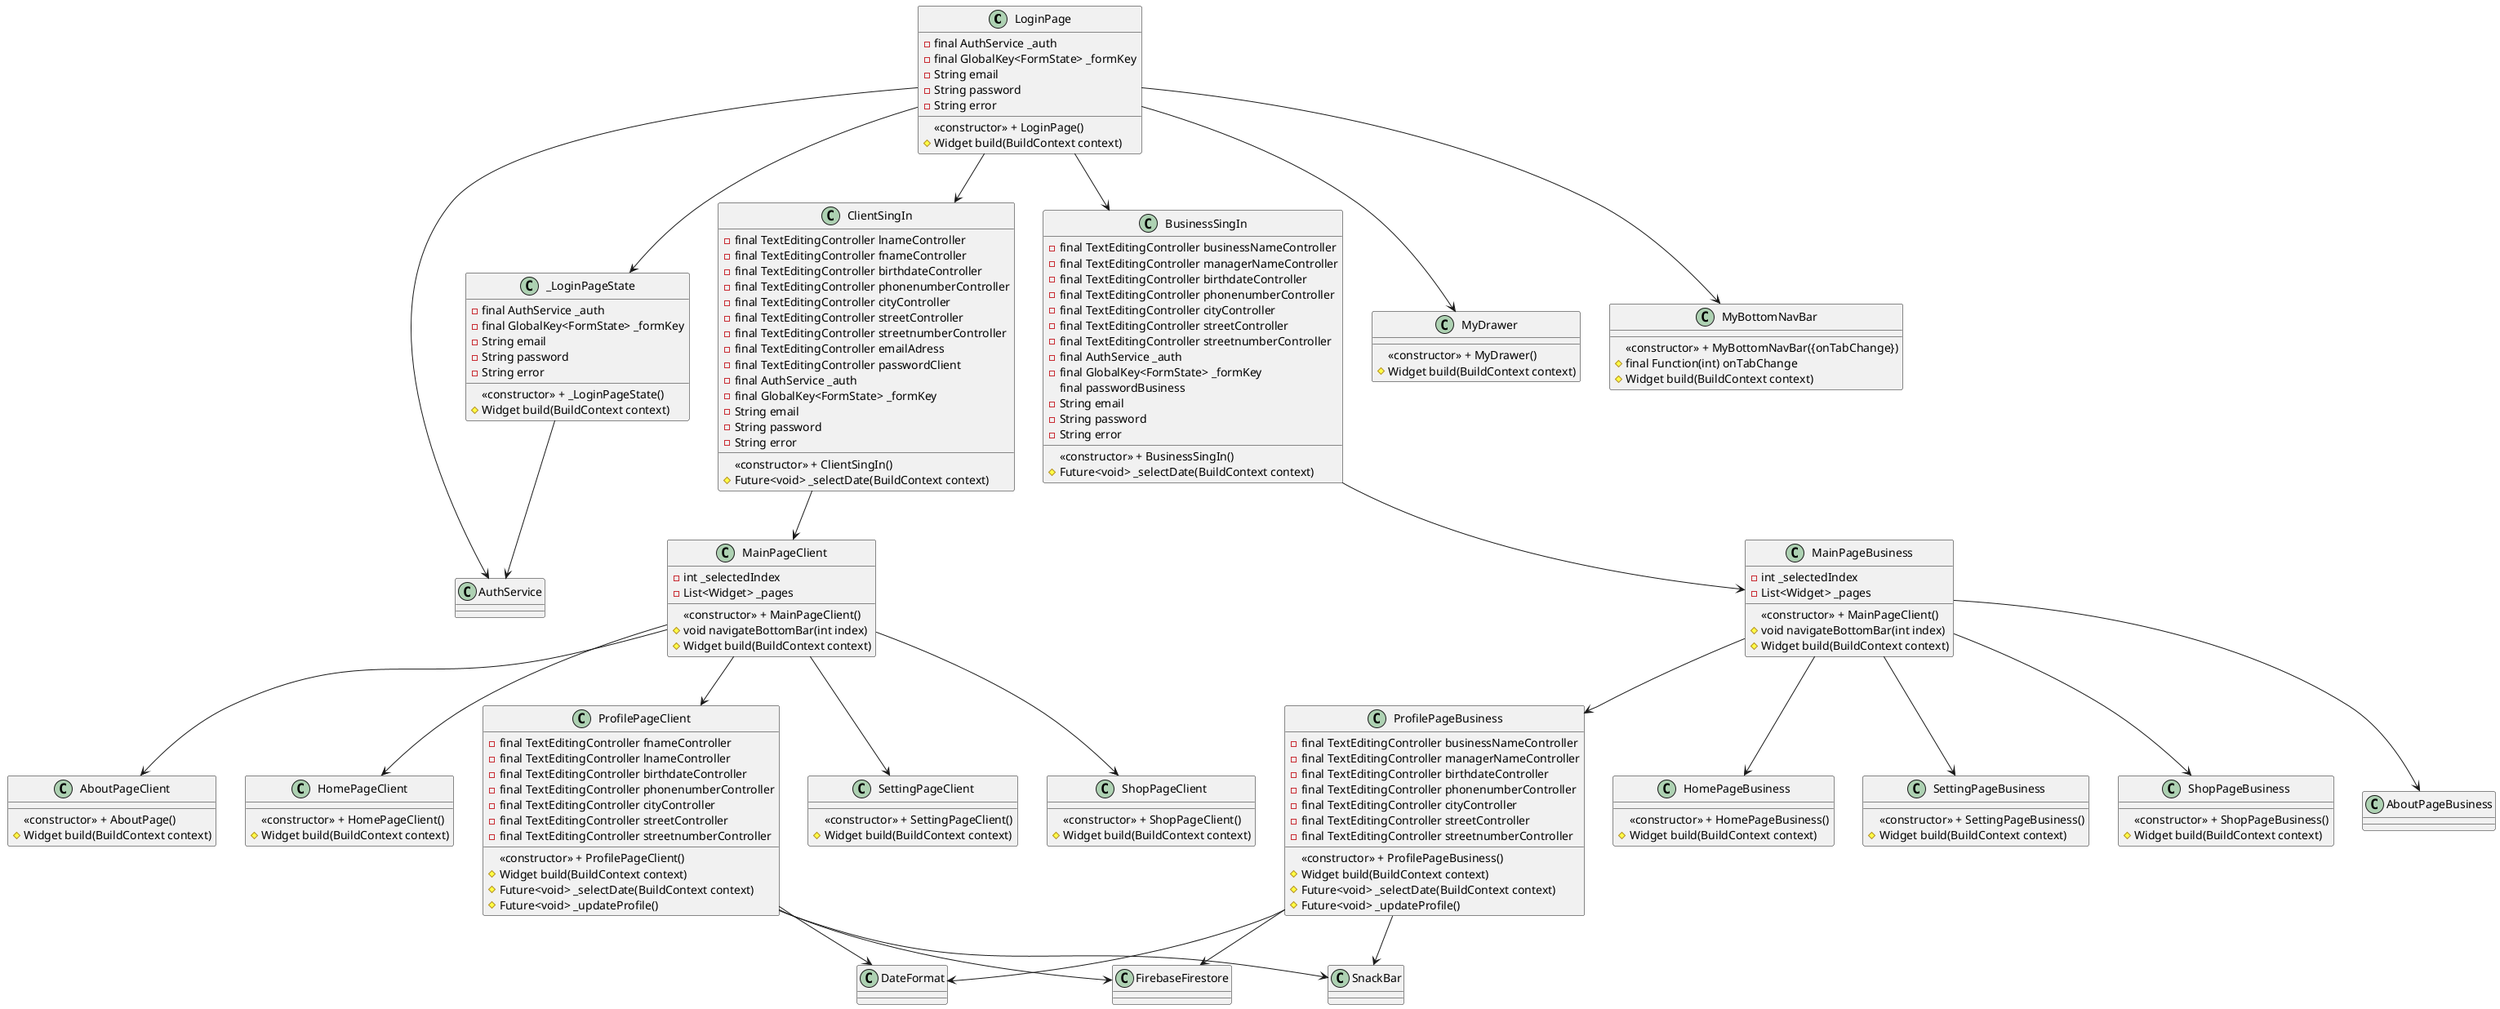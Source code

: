@startuml BarrelSnap_ClassDiagram

class LoginPage {
  - final AuthService _auth
  - final GlobalKey<FormState> _formKey
  - String email
  - String password
  - String error
  <<constructor>> + LoginPage()
  # Widget build(BuildContext context)
}

class _LoginPageState {
  - final AuthService _auth
  - final GlobalKey<FormState> _formKey
  - String email
  - String password
  - String error
  <<constructor>> + _LoginPageState()
  # Widget build(BuildContext context)
}

class AboutPageClient {
  <<constructor>> + AboutPage()
  # Widget build(BuildContext context)
}

' class ClientDetailsScreen {
'   <<constructor>> + ClientDetailsScreen()
'   # Widget build(BuildContext context)
' }

class ClientSingIn {
  - final TextEditingController lnameController
  - final TextEditingController fnameController
  - final TextEditingController birthdateController
  - final TextEditingController phonenumberController
  - final TextEditingController cityController
  - final TextEditingController streetController
  - final TextEditingController streetnumberController
  - final TextEditingController emailAdress
  - final TextEditingController passwordClient
  - final AuthService _auth
  - final GlobalKey<FormState> _formKey
  - String email
  - String password
  - String error
  <<constructor>> + ClientSingIn()
  # Future<void> _selectDate(BuildContext context)

}

class HomePageClient {
  <<constructor>> + HomePageClient()
  # Widget build(BuildContext context)
}

class MainPageClient {
  - int _selectedIndex
  - List<Widget> _pages
  <<constructor>> + MainPageClient()
  # void navigateBottomBar(int index)
  # Widget build(BuildContext context)
}

class MyDrawer {
  <<constructor>> + MyDrawer()
  # Widget build(BuildContext context)
}

class MyBottomNavBar {
  <<constructor>> + MyBottomNavBar({onTabChange})
  # final Function(int) onTabChange
  # Widget build(BuildContext context)
}

class ProfilePageClient {
  - final TextEditingController fnameController
  - final TextEditingController lnameController
  - final TextEditingController birthdateController
  - final TextEditingController phonenumberController
  - final TextEditingController cityController
  - final TextEditingController streetController
  - final TextEditingController streetnumberController
  <<constructor>> + ProfilePageClient()
  # Widget build(BuildContext context)
  # Future<void> _selectDate(BuildContext context)
  # Future<void> _updateProfile()
}

class SettingPageClient {
  <<constructor>> + SettingPageClient()
  # Widget build(BuildContext context)
}

class ShopPageClient {
  <<constructor>> + ShopPageClient()
  # Widget build(BuildContext context)
}

' class ClientDetailsScreen {
'   <<constructor>> + ClientDetailsScreen()
'   # Widget build(BuildContext context)
' }

class BusinessSingIn {
  - final TextEditingController businessNameController
  - final TextEditingController managerNameController
  - final TextEditingController birthdateController
  - final TextEditingController phonenumberController
  - final TextEditingController cityController
  - final TextEditingController streetController
  - final TextEditingController streetnumberController
  - final AuthService _auth
  - final GlobalKey<FormState> _formKey
  final passwordBusiness
  - String email
  - String password
  - String error
  <<constructor>> + BusinessSingIn()
  # Future<void> _selectDate(BuildContext context)

}

class ProfilePageBusiness {
  - final TextEditingController businessNameController
  - final TextEditingController managerNameController
  - final TextEditingController birthdateController
  - final TextEditingController phonenumberController
  - final TextEditingController cityController
  - final TextEditingController streetController
  - final TextEditingController streetnumberController
  <<constructor>> + ProfilePageBusiness()
  # Widget build(BuildContext context)
  # Future<void> _selectDate(BuildContext context)
  # Future<void> _updateProfile()
}

class HomePageBusiness {
  <<constructor>> + HomePageBusiness()
  # Widget build(BuildContext context)
}
class SettingPageBusiness {
  <<constructor>> + SettingPageBusiness()
  # Widget build(BuildContext context)
}

class ShopPageBusiness {
  <<constructor>> + ShopPageBusiness()
  # Widget build(BuildContext context)
}

' class BusinessDetailsScreen {
'   <<constructor>> + BusinessDetailsScreen()
'   # Widget build(BuildContext context)
' }
class MainPageBusiness {
  - int _selectedIndex
  - List<Widget> _pages
  <<constructor>> + MainPageClient()
  # void navigateBottomBar(int index)
  # Widget build(BuildContext context)
}

LoginPage --> _LoginPageState
LoginPage --> AuthService
_LoginPageState --> AuthService
LoginPage --> ClientSingIn
LoginPage --> BusinessSingIn
LoginPage --> MyDrawer
LoginPage --> MyBottomNavBar
ClientSingIn --> MainPageClient
BusinessSingIn --> MainPageBusiness
ProfilePageClient --> DateFormat
ProfilePageClient --> FirebaseFirestore
ProfilePageClient --> SnackBar
ProfilePageBusiness --> DateFormat
ProfilePageBusiness --> FirebaseFirestore
ProfilePageBusiness --> SnackBar
MainPageClient --> HomePageClient
MainPageClient --> ShopPageClient
MainPageClient --> ProfilePageClient
MainPageClient --> SettingPageClient
MainPageClient --> AboutPageClient
MainPageBusiness --> AboutPageBusiness
MainPageBusiness --> HomePageBusiness
MainPageBusiness --> ShopPageBusiness
MainPageBusiness --> ProfilePageBusiness
MainPageBusiness --> SettingPageBusiness

@enduml

